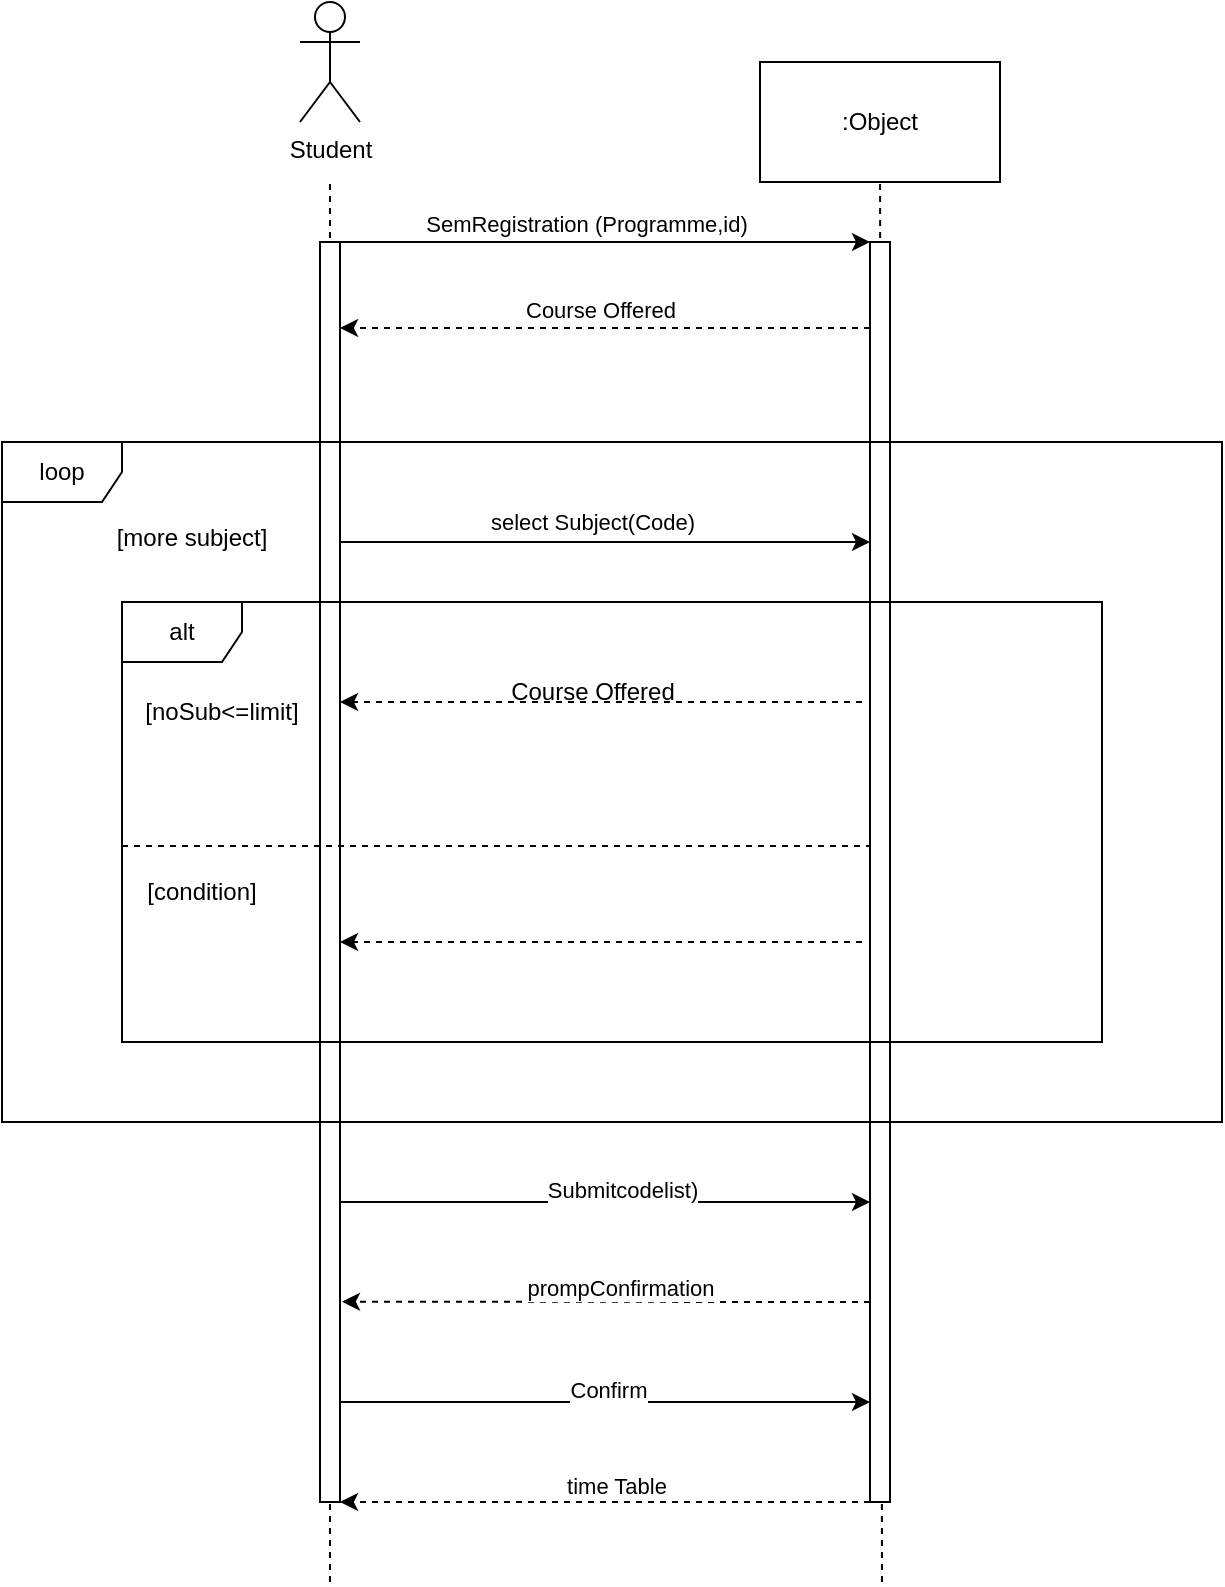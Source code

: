 <mxfile version="22.0.4" type="github">
  <diagram name="Page-1" id="kPOqaDjYOd2yK9eRt4LM">
    <mxGraphModel dx="1259" dy="702" grid="1" gridSize="10" guides="1" tooltips="1" connect="1" arrows="1" fold="1" page="1" pageScale="1" pageWidth="850" pageHeight="1100" math="0" shadow="0">
      <root>
        <mxCell id="0" />
        <mxCell id="1" parent="0" />
        <mxCell id="eL-B9yH6PNbIypBcvzc9-14" value="" style="endArrow=none;dashed=1;html=1;rounded=0;" edge="1" parent="1">
          <mxGeometry width="50" height="50" relative="1" as="geometry">
            <mxPoint x="254" y="920" as="sourcePoint" />
            <mxPoint x="254" y="220" as="targetPoint" />
          </mxGeometry>
        </mxCell>
        <mxCell id="eL-B9yH6PNbIypBcvzc9-13" value="" style="endArrow=none;dashed=1;html=1;rounded=0;" edge="1" parent="1" target="eL-B9yH6PNbIypBcvzc9-4">
          <mxGeometry width="50" height="50" relative="1" as="geometry">
            <mxPoint x="530" y="920" as="sourcePoint" />
            <mxPoint x="528.5" y="220" as="targetPoint" />
          </mxGeometry>
        </mxCell>
        <mxCell id="eL-B9yH6PNbIypBcvzc9-1" value="Student" style="shape=umlActor;verticalLabelPosition=bottom;verticalAlign=top;html=1;outlineConnect=0;" vertex="1" parent="1">
          <mxGeometry x="239" y="130" width="30" height="60" as="geometry" />
        </mxCell>
        <mxCell id="eL-B9yH6PNbIypBcvzc9-4" value=":Object" style="rounded=0;whiteSpace=wrap;html=1;" vertex="1" parent="1">
          <mxGeometry x="469" y="160" width="120" height="60" as="geometry" />
        </mxCell>
        <mxCell id="eL-B9yH6PNbIypBcvzc9-10" value="" style="html=1;points=[[0,0,0,0,5],[0,1,0,0,-5],[1,0,0,0,5],[1,1,0,0,-5]];perimeter=orthogonalPerimeter;outlineConnect=0;targetShapes=umlLifeline;portConstraint=eastwest;newEdgeStyle={&quot;curved&quot;:0,&quot;rounded&quot;:0};" vertex="1" parent="1">
          <mxGeometry x="249" y="250" width="10" height="630" as="geometry" />
        </mxCell>
        <mxCell id="eL-B9yH6PNbIypBcvzc9-11" value="" style="html=1;points=[[0,0,0,0,5],[0,1,0,0,-5],[1,0,0,0,5],[1,1,0,0,-5]];perimeter=orthogonalPerimeter;outlineConnect=0;targetShapes=umlLifeline;portConstraint=eastwest;newEdgeStyle={&quot;curved&quot;:0,&quot;rounded&quot;:0};" vertex="1" parent="1">
          <mxGeometry x="524" y="250" width="10" height="630" as="geometry" />
        </mxCell>
        <mxCell id="eL-B9yH6PNbIypBcvzc9-12" style="edgeStyle=orthogonalEdgeStyle;rounded=0;orthogonalLoop=1;jettySize=auto;html=1;curved=0;exitX=1;exitY=0;exitDx=0;exitDy=5;exitPerimeter=0;entryX=0;entryY=0;entryDx=0;entryDy=5;entryPerimeter=0;" edge="1" parent="1">
          <mxGeometry relative="1" as="geometry">
            <mxPoint x="259" y="250" as="sourcePoint" />
            <mxPoint x="524" y="250" as="targetPoint" />
          </mxGeometry>
        </mxCell>
        <mxCell id="eL-B9yH6PNbIypBcvzc9-16" value="SemRegistration (Programme,id)" style="edgeLabel;html=1;align=center;verticalAlign=middle;resizable=0;points=[];" vertex="1" connectable="0" parent="eL-B9yH6PNbIypBcvzc9-12">
          <mxGeometry x="-0.23" y="3" relative="1" as="geometry">
            <mxPoint x="21" y="-6" as="offset" />
          </mxGeometry>
        </mxCell>
        <mxCell id="eL-B9yH6PNbIypBcvzc9-19" value="" style="endArrow=classic;html=1;rounded=0;dashed=1;" edge="1" parent="1">
          <mxGeometry width="50" height="50" relative="1" as="geometry">
            <mxPoint x="524" y="293" as="sourcePoint" />
            <mxPoint x="259" y="293" as="targetPoint" />
          </mxGeometry>
        </mxCell>
        <mxCell id="eL-B9yH6PNbIypBcvzc9-20" value="Course Offered" style="edgeLabel;html=1;align=center;verticalAlign=middle;resizable=0;points=[];" vertex="1" connectable="0" parent="eL-B9yH6PNbIypBcvzc9-19">
          <mxGeometry x="-0.132" y="2" relative="1" as="geometry">
            <mxPoint x="-20" y="-11" as="offset" />
          </mxGeometry>
        </mxCell>
        <mxCell id="eL-B9yH6PNbIypBcvzc9-21" value="" style="endArrow=classic;html=1;rounded=0;" edge="1" parent="1" target="eL-B9yH6PNbIypBcvzc9-11">
          <mxGeometry width="50" height="50" relative="1" as="geometry">
            <mxPoint x="259" y="400" as="sourcePoint" />
            <mxPoint x="309" y="350" as="targetPoint" />
          </mxGeometry>
        </mxCell>
        <mxCell id="eL-B9yH6PNbIypBcvzc9-23" value="select Subject(Code)" style="edgeLabel;html=1;align=center;verticalAlign=middle;resizable=0;points=[];" vertex="1" connectable="0" parent="eL-B9yH6PNbIypBcvzc9-21">
          <mxGeometry x="0.17" y="-2" relative="1" as="geometry">
            <mxPoint x="-29" y="-12" as="offset" />
          </mxGeometry>
        </mxCell>
        <mxCell id="eL-B9yH6PNbIypBcvzc9-22" value="loop" style="shape=umlFrame;whiteSpace=wrap;html=1;pointerEvents=0;" vertex="1" parent="1">
          <mxGeometry x="90" y="350" width="610" height="340" as="geometry" />
        </mxCell>
        <mxCell id="eL-B9yH6PNbIypBcvzc9-24" value="[more subject]" style="text;html=1;strokeColor=none;fillColor=none;align=center;verticalAlign=middle;whiteSpace=wrap;rounded=0;" vertex="1" parent="1">
          <mxGeometry x="135" y="383" width="100" height="30" as="geometry" />
        </mxCell>
        <mxCell id="eL-B9yH6PNbIypBcvzc9-25" value="alt" style="shape=umlFrame;whiteSpace=wrap;html=1;pointerEvents=0;" vertex="1" parent="1">
          <mxGeometry x="150" y="430" width="490" height="220" as="geometry" />
        </mxCell>
        <mxCell id="eL-B9yH6PNbIypBcvzc9-26" value="[noSub&amp;lt;=limit]" style="text;html=1;strokeColor=none;fillColor=none;align=center;verticalAlign=middle;whiteSpace=wrap;rounded=0;" vertex="1" parent="1">
          <mxGeometry x="170" y="470" width="60" height="30" as="geometry" />
        </mxCell>
        <mxCell id="eL-B9yH6PNbIypBcvzc9-27" value="" style="endArrow=classic;html=1;rounded=0;dashed=1;" edge="1" parent="1" target="eL-B9yH6PNbIypBcvzc9-10">
          <mxGeometry width="50" height="50" relative="1" as="geometry">
            <mxPoint x="520" y="480" as="sourcePoint" />
            <mxPoint x="570" y="430" as="targetPoint" />
          </mxGeometry>
        </mxCell>
        <mxCell id="eL-B9yH6PNbIypBcvzc9-28" value="Course Offered" style="text;html=1;strokeColor=none;fillColor=none;align=center;verticalAlign=middle;whiteSpace=wrap;rounded=0;" vertex="1" parent="1">
          <mxGeometry x="337.5" y="460" width="95" height="30" as="geometry" />
        </mxCell>
        <mxCell id="eL-B9yH6PNbIypBcvzc9-29" value="" style="endArrow=none;dashed=1;html=1;rounded=0;" edge="1" parent="1">
          <mxGeometry width="50" height="50" relative="1" as="geometry">
            <mxPoint x="150" y="552" as="sourcePoint" />
            <mxPoint x="524" y="552" as="targetPoint" />
          </mxGeometry>
        </mxCell>
        <mxCell id="eL-B9yH6PNbIypBcvzc9-31" value="[condition]" style="text;html=1;strokeColor=none;fillColor=none;align=center;verticalAlign=middle;whiteSpace=wrap;rounded=0;" vertex="1" parent="1">
          <mxGeometry x="160" y="560" width="60" height="30" as="geometry" />
        </mxCell>
        <mxCell id="eL-B9yH6PNbIypBcvzc9-32" value="" style="endArrow=classic;html=1;rounded=0;dashed=1;" edge="1" parent="1" target="eL-B9yH6PNbIypBcvzc9-10">
          <mxGeometry width="50" height="50" relative="1" as="geometry">
            <mxPoint x="520" y="600" as="sourcePoint" />
            <mxPoint x="570" y="550" as="targetPoint" />
          </mxGeometry>
        </mxCell>
        <mxCell id="eL-B9yH6PNbIypBcvzc9-34" value="" style="endArrow=classic;html=1;rounded=0;" edge="1" parent="1" target="eL-B9yH6PNbIypBcvzc9-11">
          <mxGeometry width="50" height="50" relative="1" as="geometry">
            <mxPoint x="259" y="730" as="sourcePoint" />
            <mxPoint x="309" y="680" as="targetPoint" />
          </mxGeometry>
        </mxCell>
        <mxCell id="eL-B9yH6PNbIypBcvzc9-38" value="Submitcodelist)" style="edgeLabel;html=1;align=center;verticalAlign=middle;resizable=0;points=[];" vertex="1" connectable="0" parent="eL-B9yH6PNbIypBcvzc9-34">
          <mxGeometry x="0.063" relative="1" as="geometry">
            <mxPoint y="-6" as="offset" />
          </mxGeometry>
        </mxCell>
        <mxCell id="eL-B9yH6PNbIypBcvzc9-35" value="" style="endArrow=classic;html=1;rounded=0;entryX=1.1;entryY=0.841;entryDx=0;entryDy=0;entryPerimeter=0;dashed=1;" edge="1" parent="1" target="eL-B9yH6PNbIypBcvzc9-10">
          <mxGeometry width="50" height="50" relative="1" as="geometry">
            <mxPoint x="524" y="780" as="sourcePoint" />
            <mxPoint x="574" y="730" as="targetPoint" />
          </mxGeometry>
        </mxCell>
        <mxCell id="eL-B9yH6PNbIypBcvzc9-39" value="prompConfirmation" style="edgeLabel;html=1;align=center;verticalAlign=middle;resizable=0;points=[];" vertex="1" connectable="0" parent="eL-B9yH6PNbIypBcvzc9-35">
          <mxGeometry x="-0.052" y="1" relative="1" as="geometry">
            <mxPoint y="-8" as="offset" />
          </mxGeometry>
        </mxCell>
        <mxCell id="eL-B9yH6PNbIypBcvzc9-36" value="" style="endArrow=classic;html=1;rounded=0;" edge="1" parent="1" target="eL-B9yH6PNbIypBcvzc9-11">
          <mxGeometry width="50" height="50" relative="1" as="geometry">
            <mxPoint x="259" y="830" as="sourcePoint" />
            <mxPoint x="309" y="780" as="targetPoint" />
          </mxGeometry>
        </mxCell>
        <mxCell id="eL-B9yH6PNbIypBcvzc9-40" value="Confirm" style="edgeLabel;html=1;align=center;verticalAlign=middle;resizable=0;points=[];" vertex="1" connectable="0" parent="eL-B9yH6PNbIypBcvzc9-36">
          <mxGeometry x="0.01" y="1" relative="1" as="geometry">
            <mxPoint y="-5" as="offset" />
          </mxGeometry>
        </mxCell>
        <mxCell id="eL-B9yH6PNbIypBcvzc9-37" value="" style="endArrow=classic;html=1;rounded=0;dashed=1;" edge="1" parent="1" target="eL-B9yH6PNbIypBcvzc9-10">
          <mxGeometry width="50" height="50" relative="1" as="geometry">
            <mxPoint x="524" y="880" as="sourcePoint" />
            <mxPoint x="574" y="830" as="targetPoint" />
          </mxGeometry>
        </mxCell>
        <mxCell id="eL-B9yH6PNbIypBcvzc9-42" value="time Table" style="edgeLabel;html=1;align=center;verticalAlign=middle;resizable=0;points=[];" vertex="1" connectable="0" parent="eL-B9yH6PNbIypBcvzc9-37">
          <mxGeometry x="-0.04" y="-1" relative="1" as="geometry">
            <mxPoint y="-7" as="offset" />
          </mxGeometry>
        </mxCell>
      </root>
    </mxGraphModel>
  </diagram>
</mxfile>
